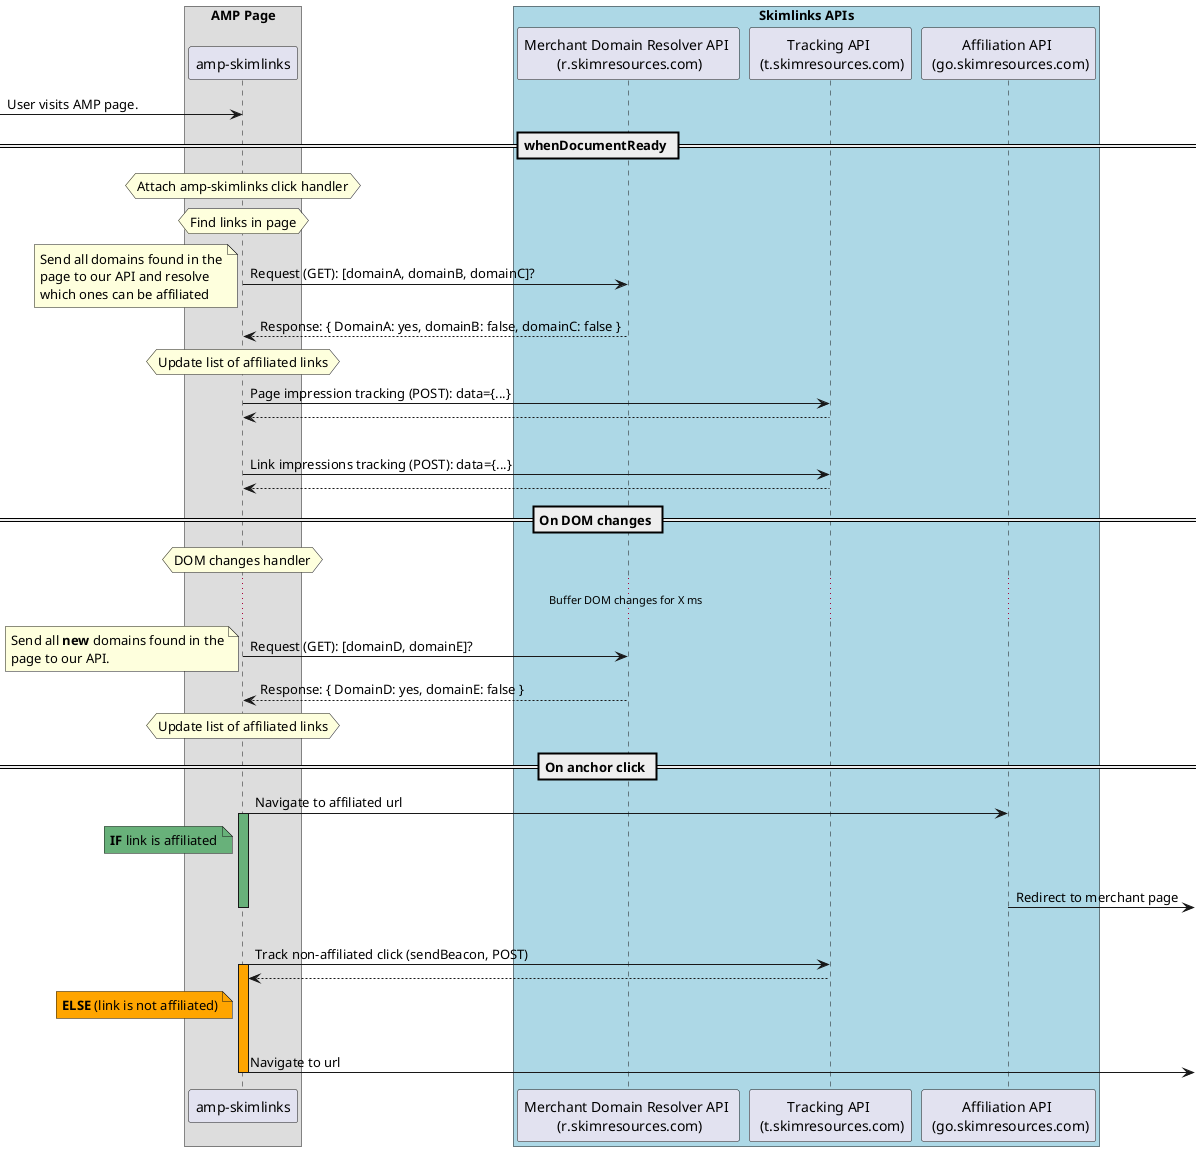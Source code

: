 @startuml
box "AMP Page"
    participant AMPskimlinks as "amp-skimlinks"
end box

[-> AMPskimlinks: User visits AMP page.

==  whenDocumentReady ==
hnote over AMPskimlinks: Attach amp-skimlinks click handler
hnote over AMPskimlinks: Find links in page
AMPskimlinks -> DomainResolverAPI as "Merchant Domain Resolver API \n (r.skimresources.com)": Request (GET): [domainA, domainB, domainC]?
note left
    Send all domains found in the
    page to our API and resolve
    which ones can be affiliated
end note
DomainResolverAPI --> AMPskimlinks: Response: { DomainA: yes, domainB: false, domainC: false }
hnote over AMPskimlinks: Update list of affiliated links
'hnote over AMPskimlinks: Prepare tracking data
AMPskimlinks -> TrackingAPI as "Tracking API \n (t.skimresources.com)": Page impression tracking (POST): data={...}
TrackingAPI --> AMPskimlinks:
|||
AMPskimlinks -> TrackingAPI: Link impressions tracking (POST): data={...}
TrackingAPI --> AMPskimlinks:

== On DOM changes ==
hnote over AMPskimlinks: DOM changes handler
... Buffer DOM changes for X ms ...
AMPskimlinks -> DomainResolverAPI: Request (GET): [domainD, domainE]?
note left
    Send all **new** domains found in the
    page to our API.
end note
DomainResolverAPI --> AMPskimlinks: Response: { DomainD: yes, domainE: false }
hnote over AMPskimlinks: Update list of affiliated links

== On anchor click ==
'IF
AMPskimlinks -> AffiliationAPI as "Affiliation API \n (go.skimresources.com)": Navigate to affiliated url
note left AMPskimlinks #68b17a: **IF** link is affiliated
activate AMPskimlinks #68b17a
|||
AffiliationAPI ->] : Redirect to merchant page
deactivate AMPskimlinks

|||

' ELSE
AMPskimlinks -> TrackingAPI: Track non-affiliated click (sendBeacon, POST)
activate AMPskimlinks #orange
TrackingAPI --> AMPskimlinks
note left AMPskimlinks #orange: **ELSE** (link is not affiliated)
|||
AMPskimlinks ->] : Navigate to url
deactivate AMPskimlinks

' alt link is not affiliated
'     AMPskimlinks -> TrackingAPI: Track non-affilaited click (POST)
'     AMPskimlinks ->] : Go to Merchant page
' else link is affiliated
'     |||
'     AMPskimlinks -> AffiliationAPI: Affiliated click
'     AffiliationAPI ->] : Redirect to Merchant page
' end

box "Skimlinks APIs" #LightBlue
	participant DomainResolverAPI
    participant TrackingAPI
    participant AffiliationAPI
end box

@enduml